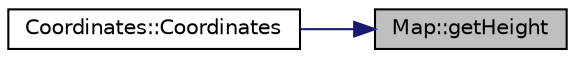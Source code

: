 digraph "Map::getHeight"
{
 // LATEX_PDF_SIZE
  edge [fontname="Helvetica",fontsize="10",labelfontname="Helvetica",labelfontsize="10"];
  node [fontname="Helvetica",fontsize="10",shape=record];
  rankdir="RL";
  Node1 [label="Map::getHeight",height=0.2,width=0.4,color="black", fillcolor="grey75", style="filled", fontcolor="black",tooltip="Gives the height for the given (x, y) coordinates."];
  Node1 -> Node2 [dir="back",color="midnightblue",fontsize="10",style="solid",fontname="Helvetica"];
  Node2 [label="Coordinates::Coordinates",height=0.2,width=0.4,color="black", fillcolor="white", style="filled",URL="$structCoordinates.html#a3d79b4962100639ab60c2e6a56d0ea76",tooltip="Construct a new Coordinates object. Z value is fetched based on the x and y values."];
}

